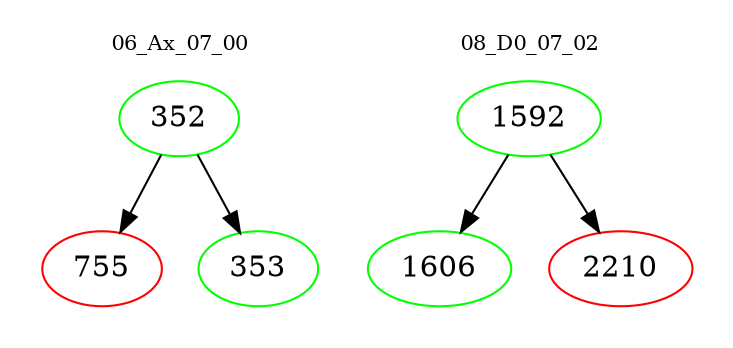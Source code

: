 digraph{
subgraph cluster_0 {
color = white
label = "06_Ax_07_00";
fontsize=10;
T0_352 [label="352", color="green"]
T0_352 -> T0_755 [color="black"]
T0_755 [label="755", color="red"]
T0_352 -> T0_353 [color="black"]
T0_353 [label="353", color="green"]
}
subgraph cluster_1 {
color = white
label = "08_D0_07_02";
fontsize=10;
T1_1592 [label="1592", color="green"]
T1_1592 -> T1_1606 [color="black"]
T1_1606 [label="1606", color="green"]
T1_1592 -> T1_2210 [color="black"]
T1_2210 [label="2210", color="red"]
}
}
